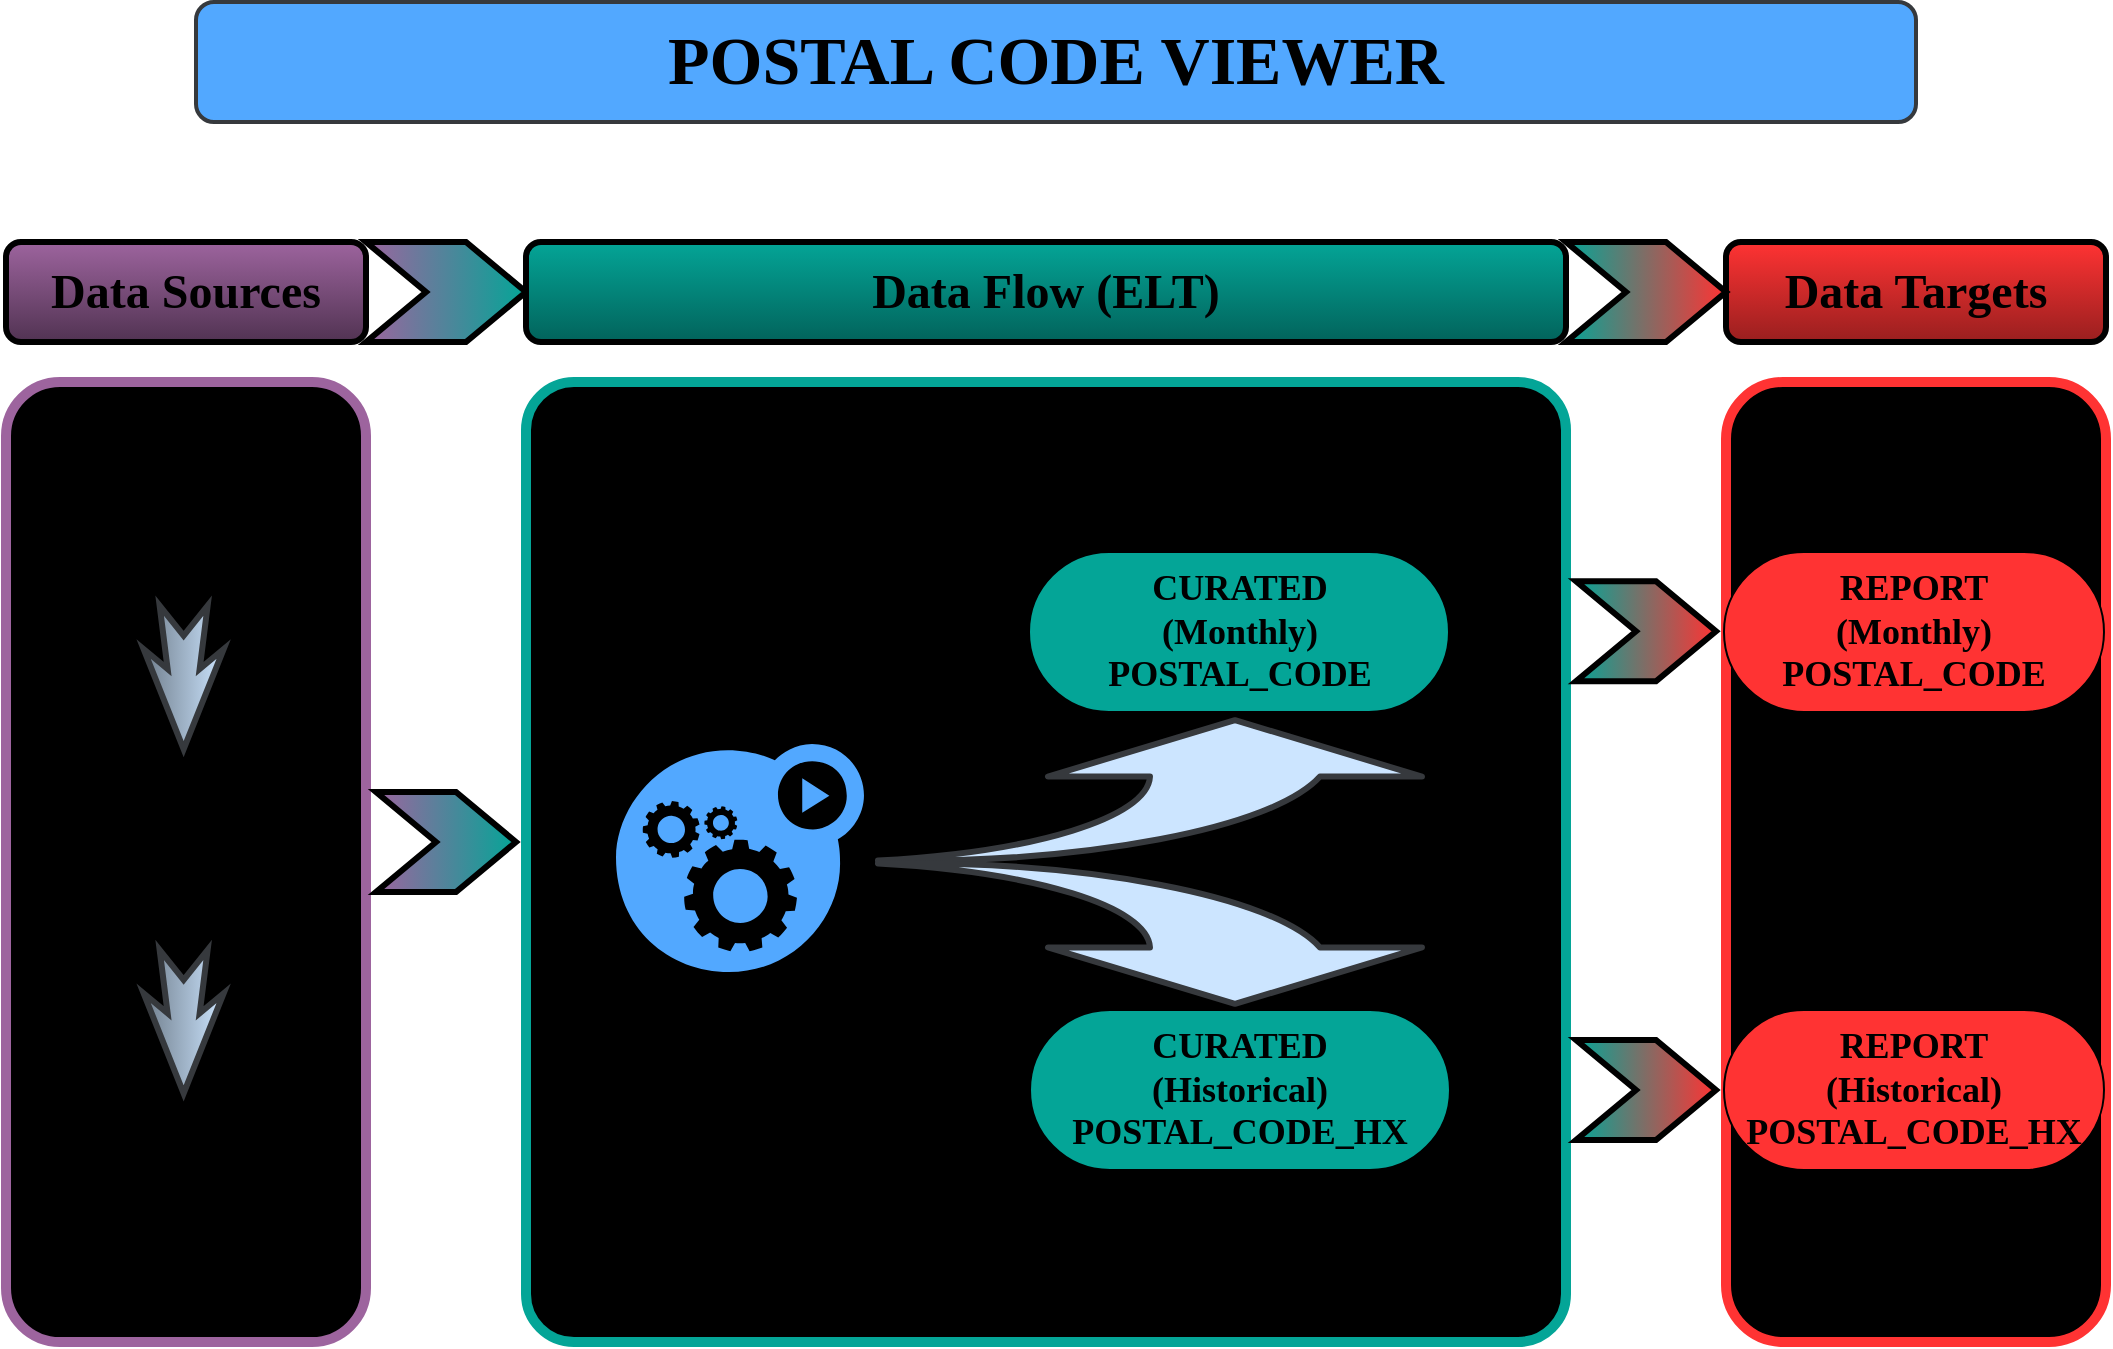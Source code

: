 <mxfile version="21.6.8" type="github">
  <diagram name="Page-1" id="2YBvvXClWsGukQMizWep">
    <mxGraphModel dx="1147" dy="638" grid="1" gridSize="10" guides="1" tooltips="1" connect="1" arrows="1" fold="1" page="1" pageScale="1" pageWidth="1100" pageHeight="850" background="#FFFFFF" math="0" shadow="0">
      <root>
        <mxCell id="0" />
        <mxCell id="1" parent="0" />
        <mxCell id="Vc_qNqWKN2TwWsNFO-2Q-7" value="&lt;font face=&quot;Tahoma&quot; size=&quot;1&quot; style=&quot;&quot;&gt;&lt;b style=&quot;font-size: 34px;&quot;&gt;POSTAL CODE VIEWER&lt;/b&gt;&lt;/font&gt;" style="rounded=1;whiteSpace=wrap;html=1;fillColor=#52A8FF;strokeColor=#36393d;strokeWidth=2;flipH=1;flipV=1;" parent="1" vertex="1">
          <mxGeometry x="120" y="90" width="860" height="60" as="geometry" />
        </mxCell>
        <mxCell id="Vc_qNqWKN2TwWsNFO-2Q-20" value="" style="rounded=1;whiteSpace=wrap;html=1;fontSize=17;fontStyle=1;fillColor=#000000;strokeColor=#04A597;strokeWidth=5;arcSize=5;container=0;" parent="1" vertex="1">
          <mxGeometry x="285" y="280" width="520" height="480" as="geometry" />
        </mxCell>
        <mxCell id="Vc_qNqWKN2TwWsNFO-2Q-21" value="" style="rounded=1;whiteSpace=wrap;html=1;fontSize=17;fontStyle=1;fillColor=#000000;strokeColor=#FF3333;strokeWidth=5;" parent="1" vertex="1">
          <mxGeometry x="885" y="280" width="190" height="480" as="geometry" />
        </mxCell>
        <mxCell id="Vc_qNqWKN2TwWsNFO-2Q-13" value="" style="rounded=1;whiteSpace=wrap;html=1;fontSize=17;fontStyle=1;fillColor=#000000;strokeColor=#9D649E;strokeWidth=5;container=0;labelBackgroundColor=#000000;fontColor=#FFFFFF;" parent="1" vertex="1">
          <mxGeometry x="25" y="280" width="180" height="480" as="geometry" />
        </mxCell>
        <mxCell id="Vc_qNqWKN2TwWsNFO-2Q-78" value="" style="html=1;shadow=0;dashed=0;align=center;verticalAlign=middle;shape=mxgraph.arrows2.arrow;dy=0;dx=30;notch=30;fillColor=#9D649E;strokeColor=#000000;strokeWidth=3;container=0;gradientColor=#04A597;gradientDirection=east;" parent="1" vertex="1">
          <mxGeometry x="210" y="485" width="70" height="50" as="geometry" />
        </mxCell>
        <mxCell id="Vc_qNqWKN2TwWsNFO-2Q-80" value="" style="html=1;shadow=0;dashed=0;align=center;verticalAlign=middle;shape=mxgraph.arrows2.arrow;dy=0;dx=30;notch=30;fillColor=#FF3333;strokeColor=#000000;strokeWidth=3;container=0;gradientColor=#04A597;gradientDirection=west;" parent="1" vertex="1">
          <mxGeometry x="810" y="609" width="70" height="50" as="geometry" />
        </mxCell>
        <mxCell id="Vc_qNqWKN2TwWsNFO-2Q-26" value="&lt;font style=&quot;font-size: 18px;&quot; face=&quot;Tahoma&quot;&gt;&lt;b style=&quot;&quot;&gt;CURATED&lt;br&gt;&lt;/b&gt;&lt;/font&gt;&lt;b style=&quot;border-color: var(--border-color); font-family: Tahoma; font-size: 18px;&quot;&gt;(Historical)&lt;/b&gt;&lt;font style=&quot;font-size: 18px;&quot; face=&quot;Tahoma&quot;&gt;&lt;b style=&quot;&quot;&gt;&lt;br&gt;POSTAL_CODE_HX&lt;br&gt;&lt;/b&gt;&lt;/font&gt;" style="html=1;dashed=0;whiteSpace=wrap;shape=mxgraph.dfd.start;fillColor=#04A597;container=0;" parent="1" vertex="1">
          <mxGeometry x="537" y="594" width="210" height="80" as="geometry" />
        </mxCell>
        <mxCell id="Vc_qNqWKN2TwWsNFO-2Q-2" value="&lt;font style=&quot;font-size: 24px;&quot;&gt;Data Sources&lt;/font&gt;" style="rounded=1;whiteSpace=wrap;html=1;fontSize=17;fontStyle=1;fillColor=#9D649E;strokeColor=#000000;strokeWidth=3;fontFamily=Tahoma;gradientColor=#513352;container=0;" parent="1" vertex="1">
          <mxGeometry x="25" y="210" width="180" height="50" as="geometry" />
        </mxCell>
        <mxCell id="Vc_qNqWKN2TwWsNFO-2Q-6" value="&lt;font face=&quot;Tahoma&quot; style=&quot;font-size: 24px;&quot;&gt;Data Targets&lt;/font&gt;" style="rounded=1;whiteSpace=wrap;html=1;fontSize=17;fontStyle=1;strokeWidth=3;fillColor=#FF3333;strokeColor=#000000;gradientColor=#991F1F;container=0;" parent="1" vertex="1">
          <mxGeometry x="885" y="210" width="190" height="50" as="geometry" />
        </mxCell>
        <mxCell id="Vc_qNqWKN2TwWsNFO-2Q-17" value="" style="html=1;shadow=0;dashed=0;align=center;verticalAlign=middle;shape=mxgraph.arrows2.arrow;dy=0;dx=30;notch=30;fillColor=#9D649E;strokeColor=#000000;strokeWidth=3;container=0;gradientColor=#04A597;gradientDirection=east;" parent="1" vertex="1">
          <mxGeometry x="205" y="210" width="80" height="50" as="geometry" />
        </mxCell>
        <mxCell id="Vc_qNqWKN2TwWsNFO-2Q-19" value="&lt;font style=&quot;font-size: 24px;&quot;&gt;Data Flow (ELT)&lt;/font&gt;" style="rounded=1;whiteSpace=wrap;html=1;fontSize=17;fontStyle=1;strokeWidth=3;fontFamily=Tahoma;fillColor=#04A597;strokeColor=#000000;fontColor=#000000;gradientColor=#02635B;container=0;" parent="1" vertex="1">
          <mxGeometry x="285" y="210" width="520" height="50" as="geometry" />
        </mxCell>
        <mxCell id="Vc_qNqWKN2TwWsNFO-2Q-70" value="" style="html=1;shadow=0;dashed=0;align=center;verticalAlign=middle;shape=mxgraph.arrows2.arrow;dy=0;dx=30;notch=30;fillColor=#FF3333;strokeColor=#000000;strokeWidth=3;container=0;gradientColor=#04A597;gradientDirection=west;" parent="1" vertex="1">
          <mxGeometry x="805" y="210" width="80" height="50" as="geometry" />
        </mxCell>
        <mxCell id="YdMZqmk-Ah36DfSMYHvH-3" value="&lt;font style=&quot;font-size: 18px;&quot; face=&quot;Tahoma&quot;&gt;&lt;b style=&quot;&quot;&gt;REPORT&lt;br&gt;(Monthly)&lt;br&gt;POSTAL_CODE&lt;/b&gt;&lt;/font&gt;" style="html=1;dashed=0;whiteSpace=wrap;shape=mxgraph.dfd.start;fillColor=#FF3333;" parent="1" vertex="1">
          <mxGeometry x="884" y="364.97" width="190" height="80" as="geometry" />
        </mxCell>
        <mxCell id="YdMZqmk-Ah36DfSMYHvH-4" value="&lt;b style=&quot;border-color: var(--border-color); font-family: Tahoma; font-size: 18px;&quot;&gt;REPORT&lt;/b&gt;&lt;font style=&quot;font-size: 18px;&quot; face=&quot;Tahoma&quot;&gt;&lt;b style=&quot;&quot;&gt;&lt;br&gt;(Historical)&lt;br&gt;POSTAL_CODE_HX&lt;/b&gt;&lt;/font&gt;" style="html=1;dashed=0;whiteSpace=wrap;shape=mxgraph.dfd.start;fillColor=#FF3333;" parent="1" vertex="1">
          <mxGeometry x="884" y="594" width="190" height="80" as="geometry" />
        </mxCell>
        <mxCell id="YdMZqmk-Ah36DfSMYHvH-6" value="" style="html=1;shadow=0;dashed=0;align=center;verticalAlign=middle;shape=mxgraph.arrows2.arrow;dy=0;dx=30;notch=30;fillColor=#FF3333;strokeColor=#000000;strokeWidth=3;container=0;gradientColor=#04A597;gradientDirection=west;" parent="1" vertex="1">
          <mxGeometry x="810" y="379.64" width="70" height="50" as="geometry" />
        </mxCell>
        <mxCell id="YdMZqmk-Ah36DfSMYHvH-10" value="&lt;font style=&quot;font-size: 18px;&quot; face=&quot;Tahoma&quot;&gt;&lt;b style=&quot;&quot;&gt;CURATED&lt;br&gt;&lt;/b&gt;&lt;/font&gt;&lt;b style=&quot;border-color: var(--border-color); font-family: Tahoma; font-size: 18px;&quot;&gt;(Monthly)&lt;/b&gt;&lt;font style=&quot;font-size: 18px;&quot; face=&quot;Tahoma&quot;&gt;&lt;b style=&quot;&quot;&gt;&lt;br&gt;POSTAL_CODE&lt;/b&gt;&lt;/font&gt;" style="html=1;dashed=0;whiteSpace=wrap;shape=mxgraph.dfd.start;fillColor=#04A597;container=0;" parent="1" vertex="1">
          <mxGeometry x="536.5" y="364.97" width="210" height="80" as="geometry" />
        </mxCell>
        <mxCell id="YdMZqmk-Ah36DfSMYHvH-16" value="" style="sketch=0;html=1;aspect=fixed;strokeColor=none;shadow=0;fillColor=#52A8FF;verticalAlign=top;labelPosition=center;verticalLabelPosition=bottom;shape=mxgraph.gcp2.gear_load;flipH=0;" parent="1" vertex="1">
          <mxGeometry x="330" y="460.97" width="123.99" height="114.07" as="geometry" />
        </mxCell>
        <mxCell id="YdMZqmk-Ah36DfSMYHvH-19" value="" style="shape=mxgraph.arrows.jump-in_arrow_2;html=1;verticalLabelPosition=bottom;verticalAlign=middle;strokeWidth=3;strokeColor=#36393d;fillColor=#cce5ff;shadow=0;dashed=0;gradientColor=none;direction=west;" parent="1" vertex="1">
          <mxGeometry x="460.99" y="449.08" width="272" height="71.92" as="geometry" />
        </mxCell>
        <mxCell id="NaFCw5vyOS3a14t-zvu8-1" value="" style="shape=mxgraph.arrows.jump-in_arrow_2;html=1;verticalLabelPosition=bottom;verticalAlign=middle;strokeWidth=3;strokeColor=#36393d;fillColor=#cce5ff;shadow=0;dashed=0;gradientColor=none;direction=west;flipH=0;flipV=1;" vertex="1" parent="1">
          <mxGeometry x="460.99" y="519" width="272" height="71.92" as="geometry" />
        </mxCell>
        <mxCell id="Vc_qNqWKN2TwWsNFO-2Q-27" value="" style="shape=image;html=1;verticalAlign=top;verticalLabelPosition=bottom;labelBackgroundColor=#ffffff;imageAspect=0;aspect=fixed;image=https://cdn1.iconfinder.com/data/icons/DarkGlass_Reworked/128x128/mimetypes/zip3.png;container=0;" parent="1" vertex="1">
          <mxGeometry x="69" y="295" width="89.644" height="89.644" as="geometry" />
        </mxCell>
        <mxCell id="Vc_qNqWKN2TwWsNFO-2Q-29" value="" style="shape=image;html=1;verticalAlign=top;verticalLabelPosition=bottom;labelBackgroundColor=#ffffff;imageAspect=0;aspect=fixed;image=https://cdn0.iconfinder.com/data/icons/Hosting_Icons/128/ftp-px-png.png;container=0;" parent="1" vertex="1">
          <mxGeometry x="69" y="465.324" width="89.644" height="89.644" as="geometry" />
        </mxCell>
        <mxCell id="Vc_qNqWKN2TwWsNFO-2Q-30" value="" style="shape=image;html=1;verticalAlign=top;verticalLabelPosition=bottom;labelBackgroundColor=#ffffff;imageAspect=0;aspect=fixed;image=https://cdn3.iconfinder.com/data/icons/cad-database-presentation-spreadsheet-vector-fil-2/512/19-128.png;container=0;" parent="1" vertex="1">
          <mxGeometry x="69" y="653.577" width="89.644" height="89.644" as="geometry" />
        </mxCell>
        <mxCell id="Vc_qNqWKN2TwWsNFO-2Q-32" value="" style="html=1;shadow=0;dashed=0;align=center;verticalAlign=middle;shape=mxgraph.arrows2.stylisedArrow;dy=0.6;dx=40;notch=15;feather=0.4;direction=south;container=0;fillColor=#cce5ff;gradientColor=#707E8C;strokeColor=#36393d;strokeWidth=3;" parent="1" vertex="1">
          <mxGeometry x="93.822" y="391.816" width="40" height="71.715" as="geometry" />
        </mxCell>
        <mxCell id="Vc_qNqWKN2TwWsNFO-2Q-33" value="" style="html=1;shadow=0;dashed=0;align=center;verticalAlign=middle;shape=mxgraph.arrows2.stylisedArrow;dy=0.6;dx=40;notch=15;feather=0.4;direction=south;container=0;fillColor=#cce5ff;gradientColor=#707E8C;strokeColor=#36393d;strokeWidth=3;" parent="1" vertex="1">
          <mxGeometry x="93.822" y="563.933" width="40" height="71.715" as="geometry" />
        </mxCell>
      </root>
    </mxGraphModel>
  </diagram>
</mxfile>
